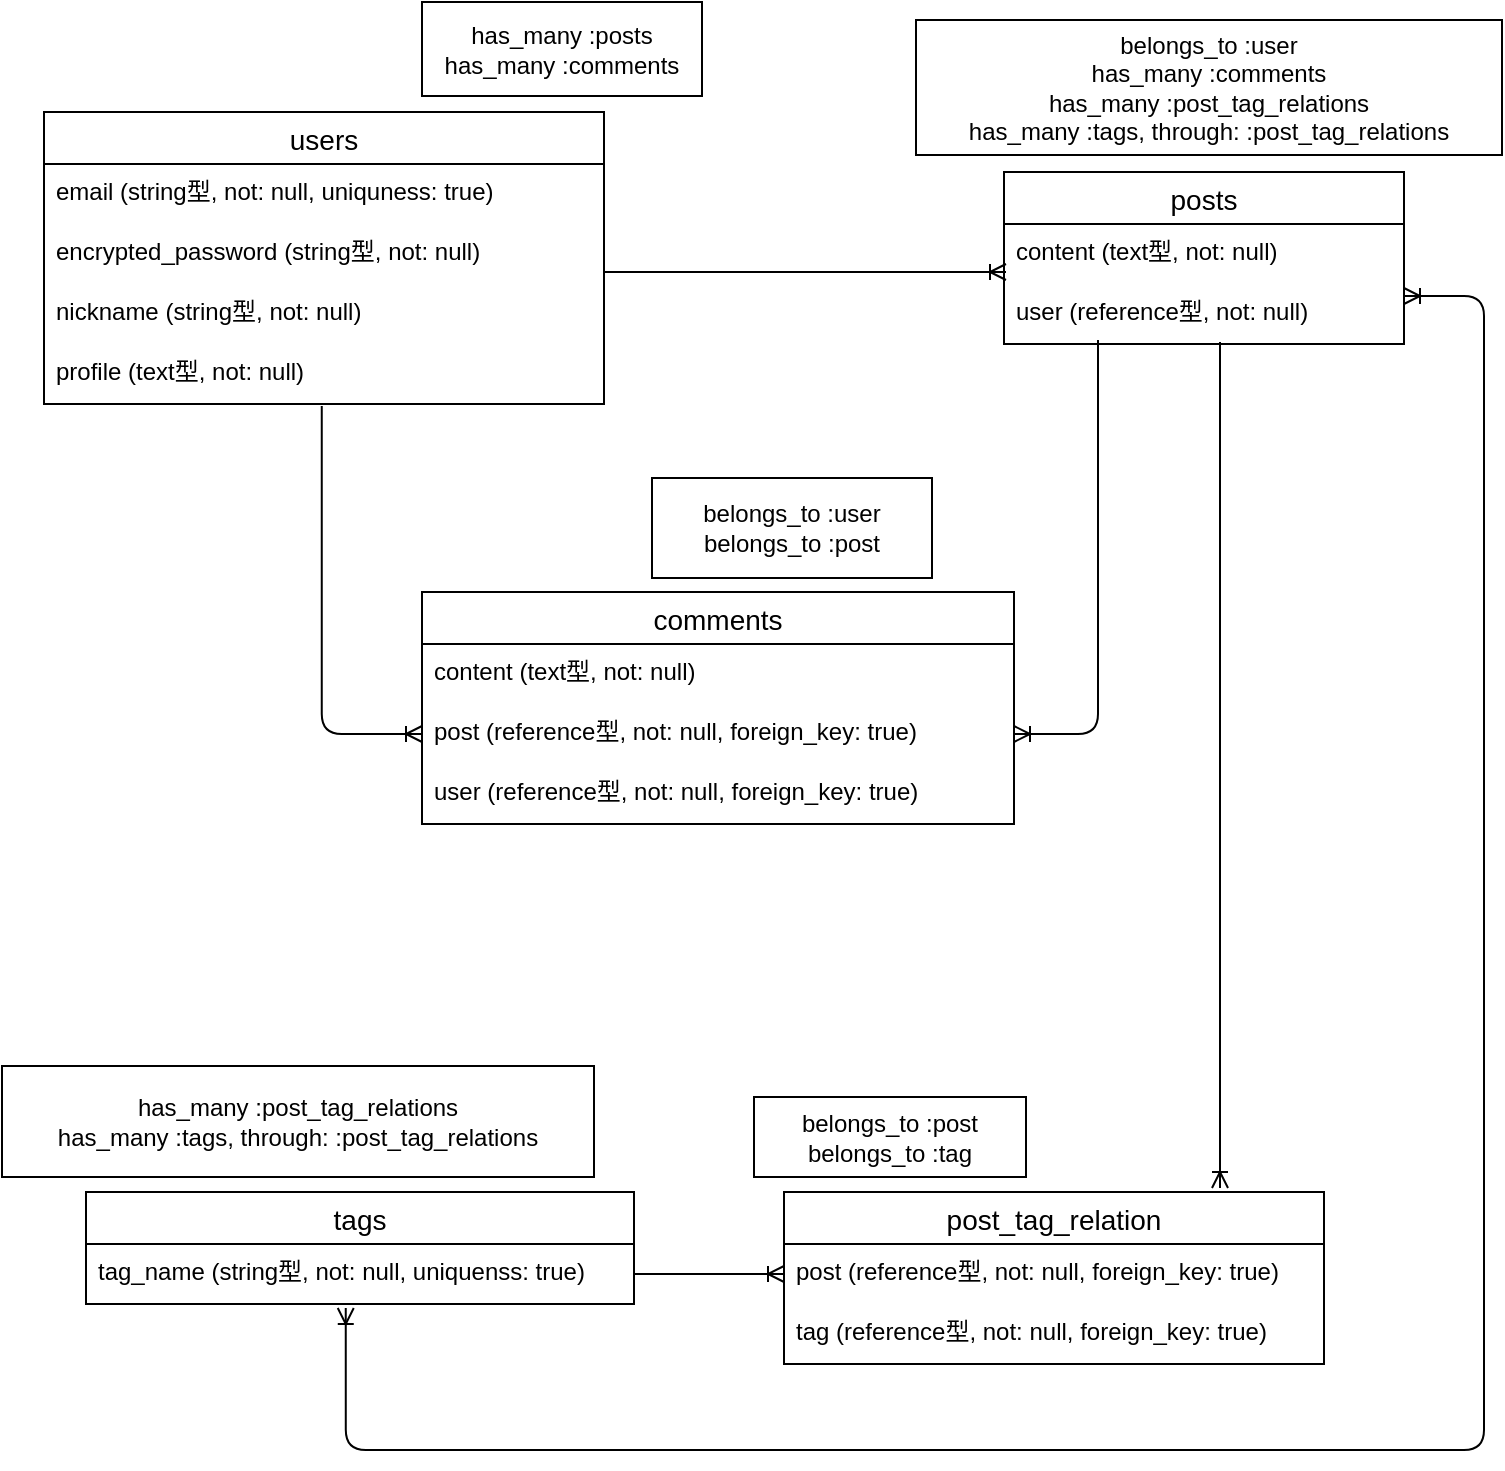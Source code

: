 <mxfile>
    <diagram id="Z1s4bV7Bnnmax4GUUH1A" name="ページ1">
        <mxGraphModel dx="488" dy="387" grid="0" gridSize="10" guides="1" tooltips="1" connect="1" arrows="1" fold="1" page="1" pageScale="1" pageWidth="827" pageHeight="1169" math="0" shadow="0">
            <root>
                <mxCell id="0"/>
                <mxCell id="1" parent="0"/>
                <mxCell id="2" value="users" style="swimlane;fontStyle=0;childLayout=stackLayout;horizontal=1;startSize=26;horizontalStack=0;resizeParent=1;resizeParentMax=0;resizeLast=0;collapsible=1;marginBottom=0;align=center;fontSize=14;" parent="1" vertex="1">
                    <mxGeometry x="40" y="120" width="280" height="146" as="geometry"/>
                </mxCell>
                <mxCell id="4" value="email (string型, not: null, uniquness: true)" style="text;strokeColor=none;fillColor=none;spacingLeft=4;spacingRight=4;overflow=hidden;rotatable=0;points=[[0,0.5],[1,0.5]];portConstraint=eastwest;fontSize=12;" parent="2" vertex="1">
                    <mxGeometry y="26" width="280" height="30" as="geometry"/>
                </mxCell>
                <mxCell id="5" value="encrypted_password (string型, not: null)" style="text;strokeColor=none;fillColor=none;spacingLeft=4;spacingRight=4;overflow=hidden;rotatable=0;points=[[0,0.5],[1,0.5]];portConstraint=eastwest;fontSize=12;" parent="2" vertex="1">
                    <mxGeometry y="56" width="280" height="30" as="geometry"/>
                </mxCell>
                <mxCell id="95" value="nickname (string型, not: null)" style="text;strokeColor=none;fillColor=none;spacingLeft=4;spacingRight=4;overflow=hidden;rotatable=0;points=[[0,0.5],[1,0.5]];portConstraint=eastwest;fontSize=12;" parent="2" vertex="1">
                    <mxGeometry y="86" width="280" height="30" as="geometry"/>
                </mxCell>
                <mxCell id="7" value="profile (text型, not: null)" style="text;strokeColor=none;fillColor=none;spacingLeft=4;spacingRight=4;overflow=hidden;rotatable=0;points=[[0,0.5],[1,0.5]];portConstraint=eastwest;fontSize=12;" parent="2" vertex="1">
                    <mxGeometry y="116" width="280" height="30" as="geometry"/>
                </mxCell>
                <mxCell id="99" value="posts" style="swimlane;fontStyle=0;childLayout=stackLayout;horizontal=1;startSize=26;horizontalStack=0;resizeParent=1;resizeParentMax=0;resizeLast=0;collapsible=1;marginBottom=0;align=center;fontSize=14;" parent="1" vertex="1">
                    <mxGeometry x="520" y="150" width="200" height="86" as="geometry"/>
                </mxCell>
                <mxCell id="100" value="content (text型, not: null)" style="text;strokeColor=none;fillColor=none;spacingLeft=4;spacingRight=4;overflow=hidden;rotatable=0;points=[[0,0.5],[1,0.5]];portConstraint=eastwest;fontSize=12;" parent="99" vertex="1">
                    <mxGeometry y="26" width="200" height="30" as="geometry"/>
                </mxCell>
                <mxCell id="101" value="user (reference型, not: null)" style="text;strokeColor=none;fillColor=none;spacingLeft=4;spacingRight=4;overflow=hidden;rotatable=0;points=[[0,0.5],[1,0.5]];portConstraint=eastwest;fontSize=12;" parent="99" vertex="1">
                    <mxGeometry y="56" width="200" height="30" as="geometry"/>
                </mxCell>
                <mxCell id="105" value="comments" style="swimlane;fontStyle=0;childLayout=stackLayout;horizontal=1;startSize=26;horizontalStack=0;resizeParent=1;resizeParentMax=0;resizeLast=0;collapsible=1;marginBottom=0;align=center;fontSize=14;" parent="1" vertex="1">
                    <mxGeometry x="229" y="360" width="296" height="116" as="geometry"/>
                </mxCell>
                <mxCell id="106" value="content (text型, not: null)" style="text;strokeColor=none;fillColor=none;spacingLeft=4;spacingRight=4;overflow=hidden;rotatable=0;points=[[0,0.5],[1,0.5]];portConstraint=eastwest;fontSize=12;" parent="105" vertex="1">
                    <mxGeometry y="26" width="296" height="30" as="geometry"/>
                </mxCell>
                <mxCell id="107" value="post (reference型, not: null, foreign_key: true)" style="text;strokeColor=none;fillColor=none;spacingLeft=4;spacingRight=4;overflow=hidden;rotatable=0;points=[[0,0.5],[1,0.5]];portConstraint=eastwest;fontSize=12;" parent="105" vertex="1">
                    <mxGeometry y="56" width="296" height="30" as="geometry"/>
                </mxCell>
                <mxCell id="108" value="user (reference型, not: null, foreign_key: true)" style="text;strokeColor=none;fillColor=none;spacingLeft=4;spacingRight=4;overflow=hidden;rotatable=0;points=[[0,0.5],[1,0.5]];portConstraint=eastwest;fontSize=12;" parent="105" vertex="1">
                    <mxGeometry y="86" width="296" height="30" as="geometry"/>
                </mxCell>
                <mxCell id="110" value="" style="edgeStyle=entityRelationEdgeStyle;fontSize=12;html=1;endArrow=ERoneToMany;entryX=0.005;entryY=0.8;entryDx=0;entryDy=0;entryPerimeter=0;" parent="1" target="100" edge="1">
                    <mxGeometry width="100" height="100" relative="1" as="geometry">
                        <mxPoint x="320" y="200" as="sourcePoint"/>
                        <mxPoint x="420" y="100" as="targetPoint"/>
                    </mxGeometry>
                </mxCell>
                <mxCell id="112" value="" style="fontSize=12;html=1;endArrow=ERoneToMany;edgeStyle=elbowEdgeStyle;elbow=vertical;" parent="1" target="107" edge="1">
                    <mxGeometry width="100" height="100" relative="1" as="geometry">
                        <mxPoint x="567" y="234" as="sourcePoint"/>
                        <mxPoint x="560" y="420" as="targetPoint"/>
                        <Array as="points">
                            <mxPoint x="514" y="431"/>
                            <mxPoint x="576" y="430"/>
                        </Array>
                    </mxGeometry>
                </mxCell>
                <mxCell id="113" value="" style="edgeStyle=elbowEdgeStyle;fontSize=12;html=1;endArrow=ERoneToMany;elbow=vertical;entryX=0;entryY=0.5;entryDx=0;entryDy=0;exitX=0.496;exitY=1.033;exitDx=0;exitDy=0;exitPerimeter=0;" parent="1" source="7" target="107" edge="1">
                    <mxGeometry width="100" height="100" relative="1" as="geometry">
                        <mxPoint x="160" y="360" as="sourcePoint"/>
                        <mxPoint x="280" y="290" as="targetPoint"/>
                        <Array as="points">
                            <mxPoint x="200" y="431"/>
                        </Array>
                    </mxGeometry>
                </mxCell>
                <mxCell id="116" value="belongs_to :user&lt;br&gt;has_many :comments&lt;br&gt;has_many :post_tag_relations&lt;br&gt;has_many :tags, through: :post_tag_relations" style="whiteSpace=wrap;html=1;align=center;" parent="1" vertex="1">
                    <mxGeometry x="476" y="74" width="293" height="67.5" as="geometry"/>
                </mxCell>
                <mxCell id="117" value="has_many :posts&lt;br&gt;has_many :comments" style="whiteSpace=wrap;html=1;align=center;" parent="1" vertex="1">
                    <mxGeometry x="229" y="65" width="140" height="47" as="geometry"/>
                </mxCell>
                <mxCell id="120" value="belongs_to :user&lt;br&gt;belongs_to :post" style="whiteSpace=wrap;html=1;align=center;" parent="1" vertex="1">
                    <mxGeometry x="344" y="303" width="140" height="50" as="geometry"/>
                </mxCell>
                <mxCell id="121" value="tags" style="swimlane;fontStyle=0;childLayout=stackLayout;horizontal=1;startSize=26;horizontalStack=0;resizeParent=1;resizeParentMax=0;resizeLast=0;collapsible=1;marginBottom=0;align=center;fontSize=14;" parent="1" vertex="1">
                    <mxGeometry x="61" y="660" width="274" height="56" as="geometry"/>
                </mxCell>
                <mxCell id="123" value="tag_name (string型, not: null, uniquenss: true)" style="text;strokeColor=none;fillColor=none;spacingLeft=4;spacingRight=4;overflow=hidden;rotatable=0;points=[[0,0.5],[1,0.5]];portConstraint=eastwest;fontSize=12;" parent="121" vertex="1">
                    <mxGeometry y="26" width="274" height="30" as="geometry"/>
                </mxCell>
                <mxCell id="126" value="post_tag_relation" style="swimlane;fontStyle=0;childLayout=stackLayout;horizontal=1;startSize=26;horizontalStack=0;resizeParent=1;resizeParentMax=0;resizeLast=0;collapsible=1;marginBottom=0;align=center;fontSize=14;" parent="1" vertex="1">
                    <mxGeometry x="410" y="660" width="270" height="86" as="geometry"/>
                </mxCell>
                <mxCell id="127" value="post (reference型, not: null, foreign_key: true)" style="text;strokeColor=none;fillColor=none;spacingLeft=4;spacingRight=4;overflow=hidden;rotatable=0;points=[[0,0.5],[1,0.5]];portConstraint=eastwest;fontSize=12;" parent="126" vertex="1">
                    <mxGeometry y="26" width="270" height="30" as="geometry"/>
                </mxCell>
                <mxCell id="128" value="tag (reference型, not: null, foreign_key: true)" style="text;strokeColor=none;fillColor=none;spacingLeft=4;spacingRight=4;overflow=hidden;rotatable=0;points=[[0,0.5],[1,0.5]];portConstraint=eastwest;fontSize=12;" parent="126" vertex="1">
                    <mxGeometry y="56" width="270" height="30" as="geometry"/>
                </mxCell>
                <mxCell id="133" value="" style="fontSize=12;html=1;endArrow=ERoneToMany;exitX=0.54;exitY=0.967;exitDx=0;exitDy=0;exitPerimeter=0;" parent="1" source="101" edge="1">
                    <mxGeometry width="100" height="100" relative="1" as="geometry">
                        <mxPoint x="622" y="562" as="sourcePoint"/>
                        <mxPoint x="628" y="658" as="targetPoint"/>
                    </mxGeometry>
                </mxCell>
                <mxCell id="134" value="" style="edgeStyle=entityRelationEdgeStyle;fontSize=12;html=1;endArrow=ERoneToMany;entryX=0;entryY=0.5;entryDx=0;entryDy=0;" parent="1" source="123" target="127" edge="1">
                    <mxGeometry width="100" height="100" relative="1" as="geometry">
                        <mxPoint x="335" y="703" as="sourcePoint"/>
                        <mxPoint x="435" y="603" as="targetPoint"/>
                    </mxGeometry>
                </mxCell>
                <mxCell id="137" value="" style="edgeStyle=orthogonalEdgeStyle;fontSize=12;html=1;endArrow=ERoneToMany;startArrow=ERoneToMany;exitX=0.474;exitY=1.067;exitDx=0;exitDy=0;exitPerimeter=0;" parent="1" source="123" target="101" edge="1">
                    <mxGeometry width="100" height="100" relative="1" as="geometry">
                        <mxPoint x="698" y="587" as="sourcePoint"/>
                        <mxPoint x="685" y="236" as="targetPoint"/>
                        <Array as="points">
                            <mxPoint x="191" y="789"/>
                            <mxPoint x="760" y="789"/>
                            <mxPoint x="760" y="212"/>
                        </Array>
                    </mxGeometry>
                </mxCell>
                <mxCell id="140" value="has_many :post_tag_relations&lt;br&gt;has_many :tags, through: :post_tag_relations" style="whiteSpace=wrap;html=1;align=center;" parent="1" vertex="1">
                    <mxGeometry x="19" y="597" width="296" height="55.5" as="geometry"/>
                </mxCell>
                <mxCell id="141" value="belongs_to :post&lt;br&gt;belongs_to :tag" style="whiteSpace=wrap;html=1;align=center;" parent="1" vertex="1">
                    <mxGeometry x="395" y="612.5" width="136" height="40" as="geometry"/>
                </mxCell>
            </root>
        </mxGraphModel>
    </diagram>
</mxfile>
